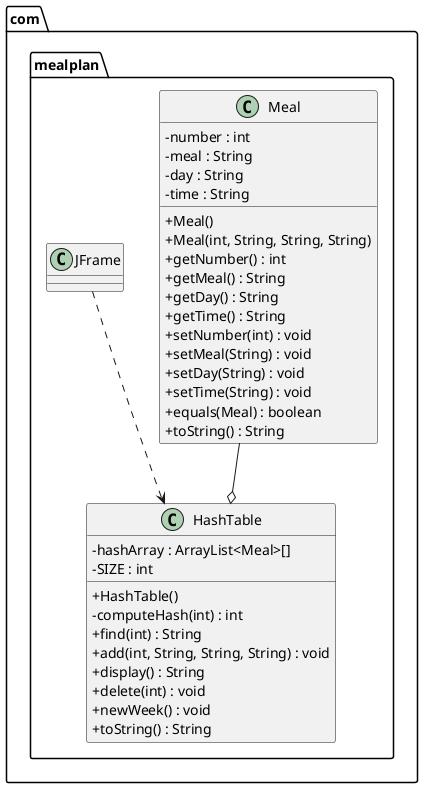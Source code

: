@startuml
skinparam classAttributeIconSize 0

package com.mealplan {
    Meal --o HashTable 
    JFrame ..> HashTable

    class HashTable {
        - hashArray : ArrayList<Meal>[]
        - SIZE : int
        + HashTable()
        - computeHash(int) : int
        + find(int) : String
        + add(int, String, String, String) : void
        + display() : String
        + delete(int) : void
        + newWeek() : void
        + toString() : String
    }

    class Meal {
        - number : int
        - meal : String
        - day : String
        - time : String 
        + Meal()
        + Meal(int, String, String, String)
        + getNumber() : int
        + getMeal() : String
        + getDay() : String
        + getTime() : String
        + setNumber(int) : void
        + setMeal(String) : void
        + setDay(String) : void
        + setTime(String) : void
        + equals(Meal) : boolean
        + toString() : String
    }

    class JFrame {
    }
}

@enduml
